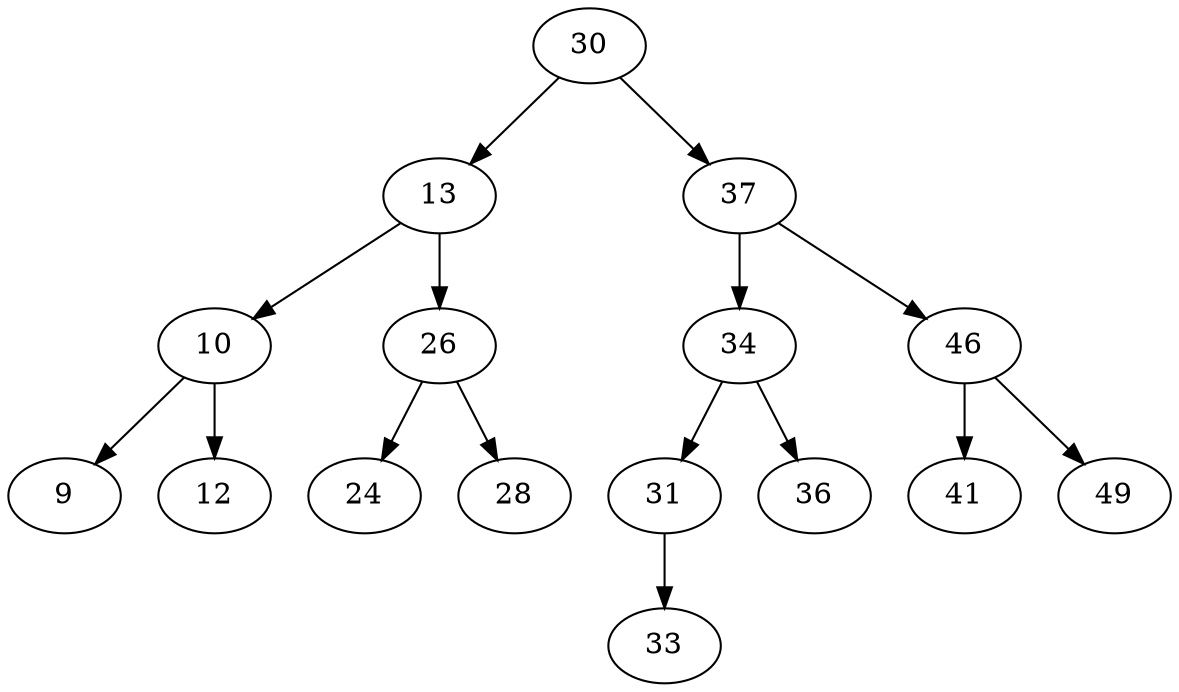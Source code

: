 digraph MyTreeB {
    30 -> 13;
    13 -> 10;
    10 -> 9;
    10 -> 12;
    13 -> 26;
    26 -> 24;
    26 -> 28;
    30 -> 37;
    37 -> 34;
    34 -> 31;
    31 -> 33;
    34 -> 36;
    37 -> 46;
    46 -> 41;
    46 -> 49;
}
